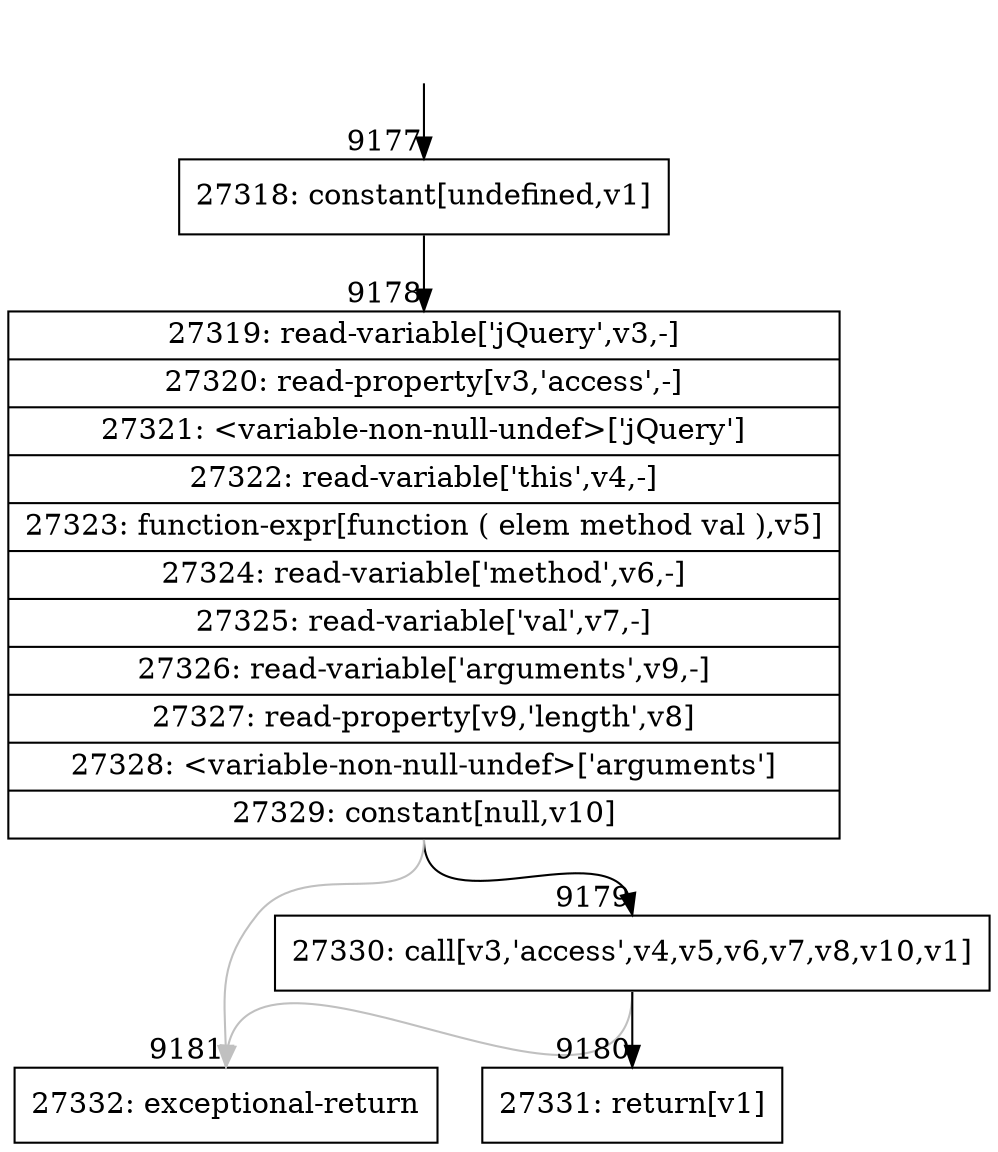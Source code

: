 digraph {
rankdir="TD"
BB_entry571[shape=none,label=""];
BB_entry571 -> BB9177 [tailport=s, headport=n, headlabel="    9177"]
BB9177 [shape=record label="{27318: constant[undefined,v1]}" ] 
BB9177 -> BB9178 [tailport=s, headport=n, headlabel="      9178"]
BB9178 [shape=record label="{27319: read-variable['jQuery',v3,-]|27320: read-property[v3,'access',-]|27321: \<variable-non-null-undef\>['jQuery']|27322: read-variable['this',v4,-]|27323: function-expr[function ( elem method val ),v5]|27324: read-variable['method',v6,-]|27325: read-variable['val',v7,-]|27326: read-variable['arguments',v9,-]|27327: read-property[v9,'length',v8]|27328: \<variable-non-null-undef\>['arguments']|27329: constant[null,v10]}" ] 
BB9178 -> BB9179 [tailport=s, headport=n, headlabel="      9179"]
BB9178 -> BB9181 [tailport=s, headport=n, color=gray, headlabel="      9181"]
BB9179 [shape=record label="{27330: call[v3,'access',v4,v5,v6,v7,v8,v10,v1]}" ] 
BB9179 -> BB9180 [tailport=s, headport=n, headlabel="      9180"]
BB9179 -> BB9181 [tailport=s, headport=n, color=gray]
BB9180 [shape=record label="{27331: return[v1]}" ] 
BB9181 [shape=record label="{27332: exceptional-return}" ] 
}

